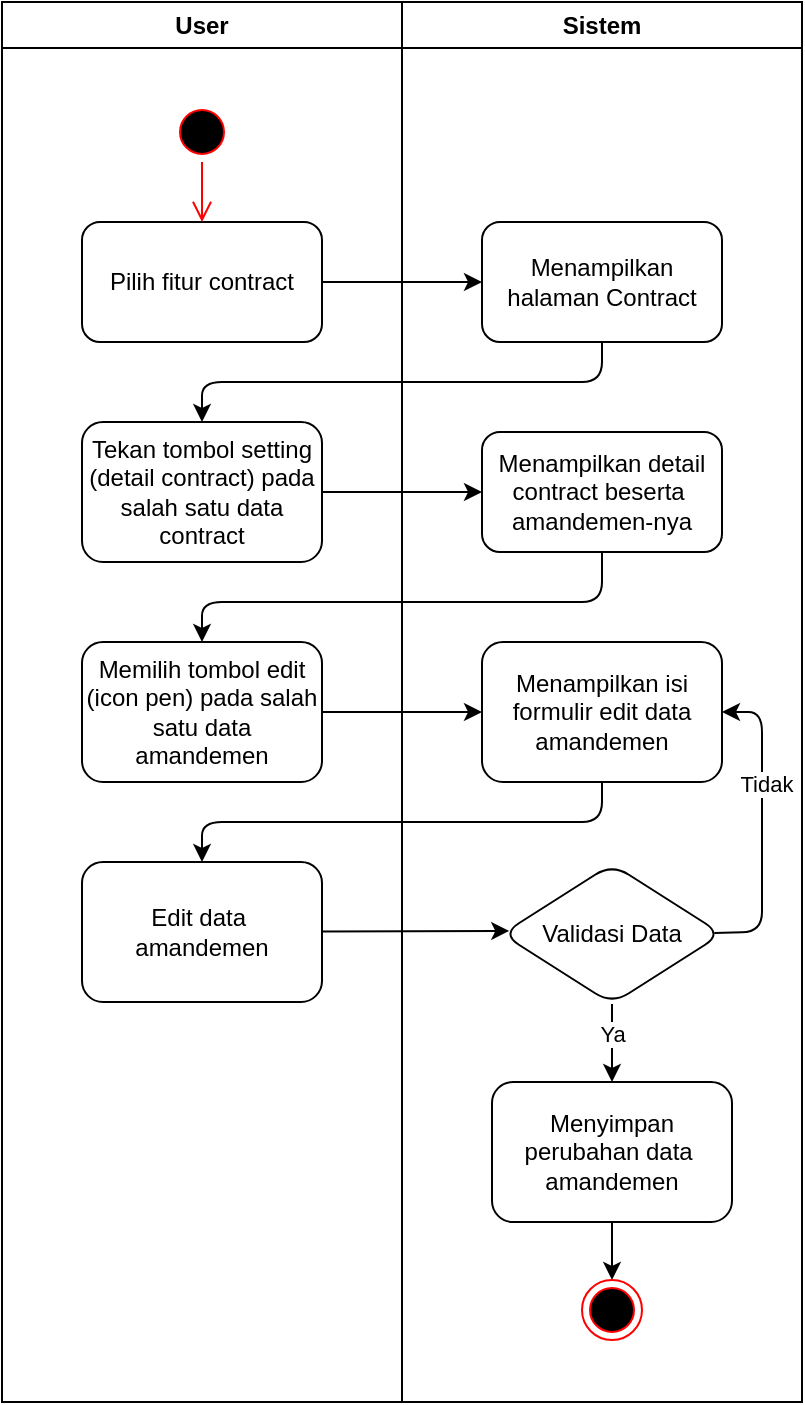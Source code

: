 <mxfile>
    <diagram id="uk2JLZSQdsVXuuO-3ZfD" name="Page-1">
        <mxGraphModel dx="932" dy="386" grid="1" gridSize="10" guides="1" tooltips="1" connect="1" arrows="1" fold="1" page="1" pageScale="1" pageWidth="850" pageHeight="1100" math="0" shadow="0">
            <root>
                <mxCell id="0"/>
                <mxCell id="1" parent="0"/>
                <mxCell id="3" value="User" style="swimlane;whiteSpace=wrap;html=1;" vertex="1" parent="1">
                    <mxGeometry x="80" y="80" width="200" height="700" as="geometry"/>
                </mxCell>
                <mxCell id="4" value="" style="ellipse;html=1;shape=startState;fillColor=#000000;strokeColor=#ff0000;" vertex="1" parent="3">
                    <mxGeometry x="85" y="50" width="30" height="30" as="geometry"/>
                </mxCell>
                <mxCell id="5" value="Pilih fitur contract" style="rounded=1;whiteSpace=wrap;html=1;" vertex="1" parent="3">
                    <mxGeometry x="40" y="110" width="120" height="60" as="geometry"/>
                </mxCell>
                <mxCell id="6" value="" style="edgeStyle=orthogonalEdgeStyle;html=1;verticalAlign=bottom;endArrow=open;endSize=8;strokeColor=#ff0000;entryX=0.5;entryY=0;entryDx=0;entryDy=0;" edge="1" parent="3" source="4" target="5">
                    <mxGeometry relative="1" as="geometry">
                        <mxPoint x="100" y="110" as="targetPoint"/>
                    </mxGeometry>
                </mxCell>
                <mxCell id="7" value="Tekan tombol setting (detail contract) pada salah satu data contract" style="rounded=1;whiteSpace=wrap;html=1;" vertex="1" parent="3">
                    <mxGeometry x="40" y="210" width="120" height="70" as="geometry"/>
                </mxCell>
                <mxCell id="17" value="&lt;span style=&quot;color: rgb(0, 0, 0);&quot;&gt;Memilih tombol edit (icon pen) pada salah satu data amandemen&lt;/span&gt;" style="rounded=1;whiteSpace=wrap;html=1;" vertex="1" parent="3">
                    <mxGeometry x="40" y="320" width="120" height="70" as="geometry"/>
                </mxCell>
                <mxCell id="21" value="&lt;span style=&quot;color: rgb(0, 0, 0);&quot;&gt;Edit data&amp;nbsp;&lt;/span&gt;&lt;div&gt;&lt;span style=&quot;color: rgb(0, 0, 0);&quot;&gt;amandemen&lt;/span&gt;&lt;/div&gt;" style="rounded=1;whiteSpace=wrap;html=1;" vertex="1" parent="3">
                    <mxGeometry x="40" y="430" width="120" height="70" as="geometry"/>
                </mxCell>
                <mxCell id="8" value="Sistem" style="swimlane;whiteSpace=wrap;html=1;" vertex="1" parent="1">
                    <mxGeometry x="280" y="80" width="200" height="700" as="geometry"/>
                </mxCell>
                <mxCell id="9" value="Menampilkan halaman Contract" style="rounded=1;whiteSpace=wrap;html=1;" vertex="1" parent="8">
                    <mxGeometry x="40" y="110" width="120" height="60" as="geometry"/>
                </mxCell>
                <mxCell id="10" value="Menampilkan detail contract beserta&amp;nbsp;&lt;div&gt;amandemen-nya&lt;/div&gt;" style="rounded=1;whiteSpace=wrap;html=1;" vertex="1" parent="8">
                    <mxGeometry x="40" y="215" width="120" height="60" as="geometry"/>
                </mxCell>
                <mxCell id="11" style="edgeStyle=none;html=1;entryX=1;entryY=0.5;entryDx=0;entryDy=0;" edge="1" parent="8">
                    <mxGeometry relative="1" as="geometry">
                        <Array as="points">
                            <mxPoint x="180" y="450"/>
                            <mxPoint x="180" y="350"/>
                        </Array>
                        <mxPoint x="160.0" y="350" as="targetPoint"/>
                    </mxGeometry>
                </mxCell>
                <mxCell id="19" value="&lt;span style=&quot;color: rgb(0, 0, 0);&quot;&gt;Menampilkan isi formulir edit data amandemen&lt;/span&gt;" style="rounded=1;whiteSpace=wrap;html=1;" vertex="1" parent="8">
                    <mxGeometry x="40" y="320" width="120" height="70" as="geometry"/>
                </mxCell>
                <mxCell id="26" value="" style="edgeStyle=none;html=1;" edge="1" parent="8" source="23" target="25">
                    <mxGeometry relative="1" as="geometry"/>
                </mxCell>
                <mxCell id="23" value="&lt;span style=&quot;color: rgb(0, 0, 0);&quot;&gt;Menyimpan perubahan data&amp;nbsp;&lt;/span&gt;&lt;div&gt;&lt;span style=&quot;color: rgb(0, 0, 0);&quot;&gt;amandemen&lt;/span&gt;&lt;/div&gt;" style="rounded=1;whiteSpace=wrap;html=1;" vertex="1" parent="8">
                    <mxGeometry x="45" y="540" width="120" height="70" as="geometry"/>
                </mxCell>
                <mxCell id="25" value="" style="ellipse;html=1;shape=endState;fillColor=#000000;strokeColor=#ff0000;" vertex="1" parent="8">
                    <mxGeometry x="90" y="639" width="30" height="30" as="geometry"/>
                </mxCell>
                <mxCell id="28" value="" style="edgeStyle=none;html=1;" edge="1" parent="8" source="27" target="23">
                    <mxGeometry relative="1" as="geometry"/>
                </mxCell>
                <mxCell id="30" value="Ya" style="edgeLabel;html=1;align=center;verticalAlign=middle;resizable=0;points=[];" vertex="1" connectable="0" parent="28">
                    <mxGeometry x="-0.238" relative="1" as="geometry">
                        <mxPoint as="offset"/>
                    </mxGeometry>
                </mxCell>
                <mxCell id="29" style="edgeStyle=none;html=1;entryX=1;entryY=0.5;entryDx=0;entryDy=0;exitX=0.965;exitY=0.492;exitDx=0;exitDy=0;exitPerimeter=0;" edge="1" parent="8" source="27" target="19">
                    <mxGeometry relative="1" as="geometry">
                        <Array as="points">
                            <mxPoint x="180" y="465"/>
                            <mxPoint x="180" y="355"/>
                        </Array>
                    </mxGeometry>
                </mxCell>
                <mxCell id="31" value="Tidak" style="edgeLabel;html=1;align=center;verticalAlign=middle;resizable=0;points=[];" vertex="1" connectable="0" parent="29">
                    <mxGeometry x="0.272" y="-2" relative="1" as="geometry">
                        <mxPoint as="offset"/>
                    </mxGeometry>
                </mxCell>
                <mxCell id="27" value="Validasi Data" style="rhombus;whiteSpace=wrap;html=1;rounded=1;" vertex="1" parent="8">
                    <mxGeometry x="50" y="431" width="110" height="70" as="geometry"/>
                </mxCell>
                <mxCell id="14" value="" style="edgeStyle=none;html=1;" edge="1" parent="1" source="5" target="9">
                    <mxGeometry relative="1" as="geometry"/>
                </mxCell>
                <mxCell id="15" value="" style="edgeStyle=none;html=1;entryX=0.5;entryY=0;entryDx=0;entryDy=0;exitX=0.5;exitY=1;exitDx=0;exitDy=0;" edge="1" parent="1" source="9" target="7">
                    <mxGeometry relative="1" as="geometry">
                        <Array as="points">
                            <mxPoint x="380" y="270"/>
                            <mxPoint x="180" y="270"/>
                        </Array>
                    </mxGeometry>
                </mxCell>
                <mxCell id="16" value="" style="edgeStyle=none;html=1;" edge="1" parent="1" source="7" target="10">
                    <mxGeometry relative="1" as="geometry"/>
                </mxCell>
                <mxCell id="12" value="" style="edgeStyle=none;html=1;exitX=0.5;exitY=1;exitDx=0;exitDy=0;entryX=0.5;entryY=0;entryDx=0;entryDy=0;" edge="1" parent="1" source="10" target="17">
                    <mxGeometry relative="1" as="geometry">
                        <mxPoint x="379.67" y="390" as="sourcePoint"/>
                        <mxPoint x="380" y="390" as="targetPoint"/>
                        <Array as="points">
                            <mxPoint x="380" y="380"/>
                            <mxPoint x="180" y="380"/>
                        </Array>
                    </mxGeometry>
                </mxCell>
                <mxCell id="20" value="" style="edgeStyle=none;html=1;" edge="1" parent="1" source="17" target="19">
                    <mxGeometry relative="1" as="geometry"/>
                </mxCell>
                <mxCell id="22" value="" style="edgeStyle=none;html=1;entryX=0.5;entryY=0;entryDx=0;entryDy=0;" edge="1" parent="1" source="19" target="21">
                    <mxGeometry relative="1" as="geometry">
                        <Array as="points">
                            <mxPoint x="380" y="490"/>
                            <mxPoint x="180" y="490"/>
                        </Array>
                    </mxGeometry>
                </mxCell>
                <mxCell id="24" value="" style="edgeStyle=none;html=1;entryX=0.033;entryY=0.478;entryDx=0;entryDy=0;entryPerimeter=0;" edge="1" parent="1" source="21" target="27">
                    <mxGeometry relative="1" as="geometry"/>
                </mxCell>
            </root>
        </mxGraphModel>
    </diagram>
</mxfile>